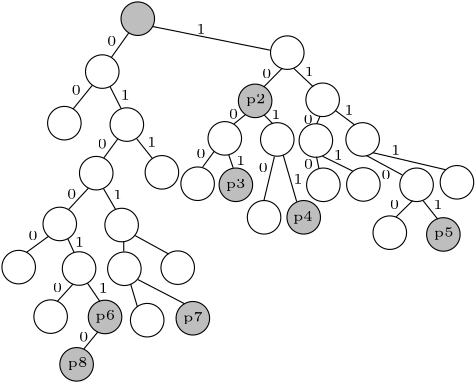 <?xml version="1.0"?>
<!DOCTYPE ipe SYSTEM "ipe.dtd">
<ipe version="70218" creator="Ipe 7.2.28">
<info created="D:20241101144747" modified="D:20241101152424"/>
<ipestyle name="basic">
<symbol name="arrow/arc(spx)">
<path stroke="sym-stroke" fill="sym-stroke" pen="sym-pen">
0 0 m
-1 0.333 l
-1 -0.333 l
h
</path>
</symbol>
<symbol name="arrow/farc(spx)">
<path stroke="sym-stroke" fill="white" pen="sym-pen">
0 0 m
-1 0.333 l
-1 -0.333 l
h
</path>
</symbol>
<symbol name="arrow/ptarc(spx)">
<path stroke="sym-stroke" fill="sym-stroke" pen="sym-pen">
0 0 m
-1 0.333 l
-0.8 0 l
-1 -0.333 l
h
</path>
</symbol>
<symbol name="arrow/fptarc(spx)">
<path stroke="sym-stroke" fill="white" pen="sym-pen">
0 0 m
-1 0.333 l
-0.8 0 l
-1 -0.333 l
h
</path>
</symbol>
<symbol name="mark/circle(sx)" transformations="translations">
<path fill="sym-stroke">
0.6 0 0 0.6 0 0 e
0.4 0 0 0.4 0 0 e
</path>
</symbol>
<symbol name="mark/disk(sx)" transformations="translations">
<path fill="sym-stroke">
0.6 0 0 0.6 0 0 e
</path>
</symbol>
<symbol name="mark/fdisk(sfx)" transformations="translations">
<group>
<path fill="sym-fill">
0.5 0 0 0.5 0 0 e
</path>
<path fill="sym-stroke" fillrule="eofill">
0.6 0 0 0.6 0 0 e
0.4 0 0 0.4 0 0 e
</path>
</group>
</symbol>
<symbol name="mark/box(sx)" transformations="translations">
<path fill="sym-stroke" fillrule="eofill">
-0.6 -0.6 m
0.6 -0.6 l
0.6 0.6 l
-0.6 0.6 l
h
-0.4 -0.4 m
0.4 -0.4 l
0.4 0.4 l
-0.4 0.4 l
h
</path>
</symbol>
<symbol name="mark/square(sx)" transformations="translations">
<path fill="sym-stroke">
-0.6 -0.6 m
0.6 -0.6 l
0.6 0.6 l
-0.6 0.6 l
h
</path>
</symbol>
<symbol name="mark/fsquare(sfx)" transformations="translations">
<group>
<path fill="sym-fill">
-0.5 -0.5 m
0.5 -0.5 l
0.5 0.5 l
-0.5 0.5 l
h
</path>
<path fill="sym-stroke" fillrule="eofill">
-0.6 -0.6 m
0.6 -0.6 l
0.6 0.6 l
-0.6 0.6 l
h
-0.4 -0.4 m
0.4 -0.4 l
0.4 0.4 l
-0.4 0.4 l
h
</path>
</group>
</symbol>
<symbol name="mark/cross(sx)" transformations="translations">
<group>
<path fill="sym-stroke">
-0.43 -0.57 m
0.57 0.43 l
0.43 0.57 l
-0.57 -0.43 l
h
</path>
<path fill="sym-stroke">
-0.43 0.57 m
0.57 -0.43 l
0.43 -0.57 l
-0.57 0.43 l
h
</path>
</group>
</symbol>
<symbol name="arrow/fnormal(spx)">
<path stroke="sym-stroke" fill="white" pen="sym-pen">
0 0 m
-1 0.333 l
-1 -0.333 l
h
</path>
</symbol>
<symbol name="arrow/pointed(spx)">
<path stroke="sym-stroke" fill="sym-stroke" pen="sym-pen">
0 0 m
-1 0.333 l
-0.8 0 l
-1 -0.333 l
h
</path>
</symbol>
<symbol name="arrow/fpointed(spx)">
<path stroke="sym-stroke" fill="white" pen="sym-pen">
0 0 m
-1 0.333 l
-0.8 0 l
-1 -0.333 l
h
</path>
</symbol>
<symbol name="arrow/linear(spx)">
<path stroke="sym-stroke" pen="sym-pen">
-1 0.333 m
0 0 l
-1 -0.333 l
</path>
</symbol>
<symbol name="arrow/fdouble(spx)">
<path stroke="sym-stroke" fill="white" pen="sym-pen">
0 0 m
-1 0.333 l
-1 -0.333 l
h
-1 0 m
-2 0.333 l
-2 -0.333 l
h
</path>
</symbol>
<symbol name="arrow/double(spx)">
<path stroke="sym-stroke" fill="sym-stroke" pen="sym-pen">
0 0 m
-1 0.333 l
-1 -0.333 l
h
-1 0 m
-2 0.333 l
-2 -0.333 l
h
</path>
</symbol>
<symbol name="arrow/mid-normal(spx)">
<path stroke="sym-stroke" fill="sym-stroke" pen="sym-pen">
0.5 0 m
-0.5 0.333 l
-0.5 -0.333 l
h
</path>
</symbol>
<symbol name="arrow/mid-fnormal(spx)">
<path stroke="sym-stroke" fill="white" pen="sym-pen">
0.5 0 m
-0.5 0.333 l
-0.5 -0.333 l
h
</path>
</symbol>
<symbol name="arrow/mid-pointed(spx)">
<path stroke="sym-stroke" fill="sym-stroke" pen="sym-pen">
0.5 0 m
-0.5 0.333 l
-0.3 0 l
-0.5 -0.333 l
h
</path>
</symbol>
<symbol name="arrow/mid-fpointed(spx)">
<path stroke="sym-stroke" fill="white" pen="sym-pen">
0.5 0 m
-0.5 0.333 l
-0.3 0 l
-0.5 -0.333 l
h
</path>
</symbol>
<symbol name="arrow/mid-double(spx)">
<path stroke="sym-stroke" fill="sym-stroke" pen="sym-pen">
1 0 m
0 0.333 l
0 -0.333 l
h
0 0 m
-1 0.333 l
-1 -0.333 l
h
</path>
</symbol>
<symbol name="arrow/mid-fdouble(spx)">
<path stroke="sym-stroke" fill="white" pen="sym-pen">
1 0 m
0 0.333 l
0 -0.333 l
h
0 0 m
-1 0.333 l
-1 -0.333 l
h
</path>
</symbol>
<anglesize name="22.5 deg" value="22.5"/>
<anglesize name="30 deg" value="30"/>
<anglesize name="45 deg" value="45"/>
<anglesize name="60 deg" value="60"/>
<anglesize name="90 deg" value="90"/>
<arrowsize name="large" value="10"/>
<arrowsize name="small" value="5"/>
<arrowsize name="tiny" value="3"/>
<color name="blue" value="0 0 1"/>
<color name="brown" value="0.647 0.165 0.165"/>
<color name="darkblue" value="0 0 0.545"/>
<color name="darkcyan" value="0 0.545 0.545"/>
<color name="darkgray" value="0.663"/>
<color name="darkgreen" value="0 0.392 0"/>
<color name="darkmagenta" value="0.545 0 0.545"/>
<color name="darkorange" value="1 0.549 0"/>
<color name="darkred" value="0.545 0 0"/>
<color name="gold" value="1 0.843 0"/>
<color name="gray" value="0.745"/>
<color name="green" value="0 1 0"/>
<color name="lightblue" value="0.678 0.847 0.902"/>
<color name="lightcyan" value="0.878 1 1"/>
<color name="lightgray" value="0.827"/>
<color name="lightgreen" value="0.565 0.933 0.565"/>
<color name="lightyellow" value="1 1 0.878"/>
<color name="navy" value="0 0 0.502"/>
<color name="orange" value="1 0.647 0"/>
<color name="pink" value="1 0.753 0.796"/>
<color name="purple" value="0.627 0.125 0.941"/>
<color name="red" value="1 0 0"/>
<color name="seagreen" value="0.18 0.545 0.341"/>
<color name="turquoise" value="0.251 0.878 0.816"/>
<color name="violet" value="0.933 0.51 0.933"/>
<color name="yellow" value="1 1 0"/>
<dashstyle name="dash dot dotted" value="[4 2 1 2 1 2] 0"/>
<dashstyle name="dash dotted" value="[4 2 1 2] 0"/>
<dashstyle name="dashed" value="[4] 0"/>
<dashstyle name="dotted" value="[1 3] 0"/>
<gridsize name="10 pts (~3.5 mm)" value="10"/>
<gridsize name="14 pts (~5 mm)" value="14"/>
<gridsize name="16 pts (~6 mm)" value="16"/>
<gridsize name="20 pts (~7 mm)" value="20"/>
<gridsize name="28 pts (~10 mm)" value="28"/>
<gridsize name="32 pts (~12 mm)" value="32"/>
<gridsize name="4 pts" value="4"/>
<gridsize name="56 pts (~20 mm)" value="56"/>
<gridsize name="8 pts (~3 mm)" value="8"/>
<opacity name="10%" value="0.1"/>
<opacity name="30%" value="0.3"/>
<opacity name="50%" value="0.5"/>
<opacity name="75%" value="0.75"/>
<pen name="fat" value="1.2"/>
<pen name="heavier" value="0.8"/>
<pen name="ultrafat" value="2"/>
<symbolsize name="large" value="5"/>
<symbolsize name="small" value="2"/>
<symbolsize name="tiny" value="1.1"/>
<textsize name="Huge" value="\Huge"/>
<textsize name="LARGE" value="\LARGE"/>
<textsize name="Large" value="\Large"/>
<textsize name="footnote" value="\footnotesize"/>
<textsize name="huge" value="\huge"/>
<textsize name="large" value="\large"/>
<textsize name="script" value="\scriptsize"/>
<textsize name="small" value="\small"/>
<textsize name="tiny" value="\tiny"/>
<textstyle name="center" begin="\begin{center}" end="\end{center}"/>
<textstyle name="item" begin="\begin{itemize}\item{}" end="\end{itemize}"/>
<textstyle name="itemize" begin="\begin{itemize}" end="\end{itemize}"/>
<tiling name="falling" angle="-60" step="4" width="1"/>
<tiling name="rising" angle="30" step="4" width="1"/>
</ipestyle>
<page>
<layer name="alpha"/>
<view layers="alpha" active="alpha"/>
<path layer="alpha" matrix="1 0 0 1 100.549 -201.988" stroke="black" fill="gray">
6.03211 0 0 6.03211 237.647 676.186 e
</path>
<path matrix="1 0 0 1 58.2987 -172.408" stroke="black" fill="gray">
6.03211 0 0 6.03211 237.647 676.186 e
</path>
<path matrix="1 0 0 1 45.514 -191.444" stroke="black">
6.03211 0 0 6.03211 237.647 676.186 e
</path>
<path matrix="1 0 0 1 31.8671 -210.019" stroke="black">
6.03211 0 0 6.03211 237.647 676.186 e
</path>
<path matrix="1 0 0 1 54.3592 -210.524" stroke="black">
6.03211 0 0 6.03211 237.647 676.186 e
</path>
<path stroke="black">
292.648 498.582 m
286.394 489.799 l
</path>
<path stroke="black">
279.607 479.863 m
272.687 471.301 l
</path>
<path stroke="black">
285.95 479.33 m
289.942 471.434 l
</path>
<path matrix="1 0 0 1 43.344 -228.013" stroke="black">
6.03211 0 0 6.03211 237.647 676.186 e
</path>
<path matrix="1 0 0 1 66.9793 -227.721" stroke="black">
6.03211 0 0 6.03211 237.647 676.186 e
</path>
<path matrix="1 0 0 1 30.2133 -246.299" stroke="black">
6.03211 0 0 6.03211 237.647 676.186 e
</path>
<path matrix="1 0 0 1 52.4869 -246.688" stroke="black">
6.03211 0 0 6.03211 237.647 676.186 e
</path>
<path stroke="black">
288.761 460.54 m
283.703 453.635 l
</path>
<path stroke="black">
295.57 460.54 m
301.211 453.44 l
</path>
<path stroke="black">
278.168 442.782 m
271.066 435.134 l
</path>
<path stroke="black">
283.598 442.612 m
287.968 435.1 l
</path>
<path matrix="1 0 0 1 15.4296 -261.841" stroke="black">
6.03211 0 0 6.03211 237.647 676.186 e
</path>
<path matrix="1 0 0 1 37.1636 -262.347" stroke="black">
6.03211 0 0 6.03211 237.647 676.186 e
</path>
<path stroke="black">
263.846 425.477 m
255.951 419.714 l
</path>
<path stroke="black">
270.762 424.555 m
273.009 419.657 l
</path>
<path matrix="1 0 0 1 26.9281 -279.658" stroke="black">
6.03211 0 0 6.03211 237.647 676.186 e
</path>
<path matrix="1 0 0 1 46.514 -279.784" stroke="black" fill="gray">
6.03211 0 0 6.03211 237.647 676.186 e
</path>
<path matrix="1 0 0 1 36.2788 -296.843" stroke="black" fill="gray">
6.03211 0 0 6.03211 237.647 676.186 e
</path>
<path stroke="black">
272.597 408.205 m
267.007 402.039 l
</path>
<path stroke="black">
277.841 408.551 m
282.278 402.039 l
</path>
<path stroke="black">
281.529 390.974 m
276.515 384.866 l
</path>
<text matrix="1 0 0 1 70.8212 -185.66" transformations="translations" pos="214.032 679.669" stroke="black" type="label" width="3.39" height="3.21" depth="0" valign="baseline" size="tiny">0</text>
<text matrix="1 0 0 1 58.0187 -203.254" transformations="translations" pos="214.032 679.669" stroke="black" type="label" width="3.39" height="3.21" depth="0" valign="baseline" size="tiny">0</text>
<text matrix="1 0 0 1 67.4522 -222.645" transformations="translations" pos="214.032 679.669" stroke="black" type="label" width="3.39" height="3.21" depth="0" valign="baseline" size="tiny">0</text>
<text matrix="1 0 0 1 56.4465 -240.688" transformations="translations" pos="214.032 679.669" stroke="black" type="label" width="3.39" height="3.21" depth="0" valign="baseline" size="tiny">0</text>
<text matrix="1 0 0 1 42.4461 -255.662" transformations="translations" pos="214.032 679.669" stroke="black" type="label" width="3.39" height="3.21" depth="0" valign="baseline" size="tiny">0</text>
<text matrix="1 0 0 1 51.2806 -274.379" transformations="translations" pos="214.032 679.669" stroke="black" type="label" width="3.39" height="3.21" depth="0" valign="baseline" size="tiny">0</text>
<text matrix="1 0 0 1 60.714 -292.123" transformations="translations" pos="214.032 679.669" stroke="black" type="label" width="3.39" height="3.21" depth="0" valign="baseline" size="tiny">0</text>
<text matrix="1 0 0 1 125.043 -190.528" transformations="translations" pos="164.723 665.142" stroke="black" type="label" width="3.39" height="3.21" depth="0" valign="baseline" size="tiny">1</text>
<text matrix="1 0 0 1 134.52 -207.46" transformations="translations" pos="164.723 665.142" stroke="black" type="label" width="3.39" height="3.21" depth="0" valign="baseline" size="tiny">1</text>
<text matrix="1 0 0 1 122.263 -226.415" transformations="translations" pos="164.723 665.142" stroke="black" type="label" width="3.39" height="3.21" depth="0" valign="baseline" size="tiny">1</text>
<text matrix="1 0 0 1 108.49 -243.473" transformations="translations" pos="164.723 665.142" stroke="black" type="label" width="3.39" height="3.21" depth="0" valign="baseline" size="tiny">1</text>
<text matrix="1 0 0 1 117.083 -260.026" transformations="translations" pos="164.723 665.142" stroke="black" type="label" width="3.39" height="3.21" depth="0" valign="baseline" size="tiny">1</text>
<text matrix="1 0 0 1 -0.938294 -1.87659" transformations="translations" pos="281.614 397.254" stroke="black" type="label" width="7.126" height="3.219" depth="0.96" valign="baseline" size="tiny">p6</text>
<text matrix="1 0 0 1 -2.99081 -0.70372" transformations="translations" pos="273.642 379.124" stroke="black" type="label" width="7.126" height="3.219" depth="0.96" valign="baseline" size="tiny">p8</text>
<path matrix="1 0 0 1 124.851 -201.603" stroke="black">
6.03211 0 0 6.03211 237.647 676.186 e
</path>
<path matrix="1 0 0 1 112.121 -184.629" stroke="black">
6.03211 0 0 6.03211 237.647 676.186 e
</path>
<path matrix="1 0 0 1 89.6189 -215.49" stroke="black">
6.03211 0 0 6.03211 237.647 676.186 e
</path>
<path matrix="1 0 0 1 108.521 -215.875" stroke="black">
6.03211 0 0 6.03211 237.647 676.186 e
</path>
<path matrix="1 0 0 1 122.408 -216.261" stroke="black">
6.03211 0 0 6.03211 237.647 676.186 e
</path>
<path matrix="1 0 0 1 139.252 -215.875" stroke="black">
6.03211 0 0 6.03211 237.647 676.186 e
</path>
<path matrix="1 0 0 1 79.8465 -231.82" stroke="black">
6.03211 0 0 6.03211 237.647 676.186 e
</path>
<path matrix="1 0 0 1 93.605 -232.206" stroke="black" fill="gray">
6.03211 0 0 6.03211 237.647 676.186 e
</path>
<path matrix="1 0 0 1 103.763 -243.907" stroke="black">
6.03211 0 0 6.03211 237.647 676.186 e
</path>
<path matrix="1 0 0 1 118.036 -243.907" stroke="black" fill="gray">
6.03211 0 0 6.03211 237.647 676.186 e
</path>
<path matrix="1 0 0 1 125.108 -232.206" stroke="black">
6.03211 0 0 6.03211 237.647 676.186 e
</path>
<path matrix="1 0 0 1 139.51 -232.077" stroke="black">
6.03211 0 0 6.03211 237.647 676.186 e
</path>
<path matrix="1 0 0 1 158.669 -232.206" stroke="black">
6.03211 0 0 6.03211 237.647 676.186 e
</path>
<path matrix="1 0 0 1 173.199 -231.306" stroke="black">
6.03211 0 0 6.03211 237.647 676.186 e
</path>
<path stroke="black">
301.289 500.965 m
343.552 492.453 l
</path>
<path stroke="black">
347.907 485.921 m
341.276 479.191 l
</path>
<path stroke="black">
352.064 485.921 m
359.092 479.29 l
</path>
<path stroke="black">
334.644 469.194 m
330.586 465.928 l
</path>
<path stroke="black">
341.474 469.095 m
344.542 465.928 l
</path>
<path stroke="black">
323.46 456.03 m
319.303 450.389 l
</path>
<path stroke="black">
328.706 454.743 m
330.289 450.092 l
</path>
<path stroke="black">
345.136 454.15 m
341.375 438.412 l
</path>
<path stroke="black">
348.303 454.644 m
353.153 437.917 l
</path>
<path stroke="black">
360.279 454.051 m
361.17 449.795 l
</path>
<path stroke="black">
362.457 454.249 m
373.344 448.904 l
</path>
<path stroke="black">
378.194 454.546 m
391.16 447.518 l
</path>
<path stroke="black">
380.57 455.535 m
406.798 449.399 l
</path>
<path stroke="black">
361.566 468.699 m
360.378 465.928 l
</path>
<path stroke="black">
367.01 470.778 m
374.037 465.532 l
</path>
<text matrix="1 0 0 1 45.9953 45.571" transformations="translations" pos="281.614 397.254" stroke="black" type="label" width="7.126" height="3.219" depth="0.96" valign="baseline" size="tiny">p3</text>
<text matrix="1 0 0 1 70.1691 33.7412" transformations="translations" pos="281.614 397.254" stroke="black" type="label" width="7.126" height="3.219" depth="0.96" valign="baseline" size="tiny">p4</text>
<text matrix="1 0 0 1 53.196 76.0455" transformations="translations" pos="281.614 397.254" stroke="black" type="label" width="7.126" height="3.219" depth="0.96" valign="baseline" size="tiny">p2</text>
<path matrix="1 0 0 1 149.024 -249.436" stroke="black">
6.03211 0 0 6.03211 237.647 676.186 e
</path>
<path matrix="1 0 0 1 168.312 -250.079" stroke="black" fill="gray">
6.03211 0 0 6.03211 237.647 676.186 e
</path>
<path stroke="black">
394.883 438.275 m
388.945 432.435 l
</path>
<path stroke="black">
398.644 438.275 m
403.89 431.644 l
</path>
<text matrix="1 0 0 1 120.92 28.052" transformations="translations" pos="281.614 397.254" stroke="black" type="label" width="7.126" height="3.219" depth="0.96" valign="baseline" size="tiny">p5</text>
<path matrix="1 0 0 1 53.4732 -262.432" stroke="black">
6.03211 0 0 6.03211 237.647 676.186 e
</path>
<path matrix="1 0 0 1 72.6747 -262.036" stroke="black">
6.03211 0 0 6.03211 237.647 676.186 e
</path>
<path stroke="black">
290.889 423.636 m
290.889 419.973 l
</path>
<path stroke="black">
294.947 425.714 m
307.022 419.083 l
</path>
<path matrix="1 0 0 1 61.6883 -280.941" stroke="black">
6.03211 0 0 6.03211 237.647 676.186 e
</path>
<path matrix="1 0 0 1 78.1184 -280.248" stroke="black" fill="gray">
6.03211 0 0 6.03211 237.647 676.186 e
</path>
<path stroke="black">
293.364 408.294 m
295.838 399.98 l
</path>
<path stroke="black">
295.937 409.878 m
312.763 401.168 l
</path>
<text matrix="1 0 0 1 30.6351 -2.47066" transformations="translations" pos="281.614 397.254" stroke="black" type="label" width="7.126" height="3.219" depth="0.96" valign="baseline" size="tiny">p7</text>
<text matrix="1 0 0 1 126.627 -197.361" transformations="translations" pos="214.032 679.669" stroke="black" type="label" width="3.39" height="3.21" depth="0" valign="baseline" size="tiny">0</text>
<text matrix="1 0 0 1 114.668 -211.891" transformations="translations" pos="214.032 679.669" stroke="black" type="label" width="3.39" height="3.21" depth="0" valign="baseline" size="tiny">0</text>
<text matrix="1 0 0 1 102.967 -226.164" transformations="translations" pos="214.032 679.669" stroke="black" type="label" width="3.39" height="3.21" depth="0" valign="baseline" size="tiny">0</text>
<text matrix="1 0 0 1 141.543 -213.82" transformations="translations" pos="214.032 679.669" stroke="black" type="label" width="3.39" height="3.21" depth="0" valign="baseline" size="tiny">0</text>
<text matrix="1 0 0 1 125.341 -231.179" transformations="translations" pos="214.032 679.669" stroke="black" type="label" width="3.39" height="3.21" depth="0" valign="baseline" size="tiny">0</text>
<text matrix="1 0 0 1 141.671 -229.893" transformations="translations" pos="214.032 679.669" stroke="black" type="label" width="3.39" height="3.21" depth="0" valign="baseline" size="tiny">0</text>
<text matrix="1 0 0 1 169.574 -233.751" transformations="translations" pos="214.032 679.669" stroke="black" type="label" width="3.39" height="3.21" depth="0" valign="baseline" size="tiny">0</text>
<text matrix="1 0 0 1 172.66 -244.423" transformations="translations" pos="214.032 679.669" stroke="black" type="label" width="3.39" height="3.21" depth="0" valign="baseline" size="tiny">0</text>
<text matrix="1 0 0 1 152.303 -166.74" transformations="translations" pos="164.723 665.142" stroke="black" type="label" width="3.39" height="3.21" depth="0" valign="baseline" size="tiny">1</text>
<text matrix="1 0 0 1 191.264 -182.041" transformations="translations" pos="164.723 665.142" stroke="black" type="label" width="3.39" height="3.21" depth="0" valign="baseline" size="tiny">1</text>
<text matrix="1 0 0 1 179.306 -197.472" transformations="translations" pos="164.723 665.142" stroke="black" type="label" width="3.39" height="3.21" depth="0" valign="baseline" size="tiny">1</text>
<text matrix="1 0 0 1 166.576 -214.059" transformations="translations" pos="164.723 665.142" stroke="black" type="label" width="3.39" height="3.21" depth="0" valign="baseline" size="tiny">1</text>
<text matrix="1 0 0 1 187.15 -220.745" transformations="translations" pos="164.723 665.142" stroke="black" type="label" width="3.39" height="3.21" depth="0" valign="baseline" size="tiny">1</text>
<text matrix="1 0 0 1 201.68 -212.13" transformations="translations" pos="164.723 665.142" stroke="black" type="label" width="3.39" height="3.21" depth="0" valign="baseline" size="tiny">1</text>
<text matrix="1 0 0 1 205.537 -195.929" transformations="translations" pos="164.723 665.142" stroke="black" type="label" width="3.39" height="3.21" depth="0" valign="baseline" size="tiny">1</text>
<text matrix="1 0 0 1 222.382 -210.33" transformations="translations" pos="164.723 665.142" stroke="black" type="label" width="3.39" height="3.21" depth="0" valign="baseline" size="tiny">1</text>
<text matrix="1 0 0 1 237.555 -229.875" transformations="translations" pos="164.723 665.142" stroke="black" type="label" width="3.39" height="3.21" depth="0" valign="baseline" size="tiny">1</text>
</page>
</ipe>
